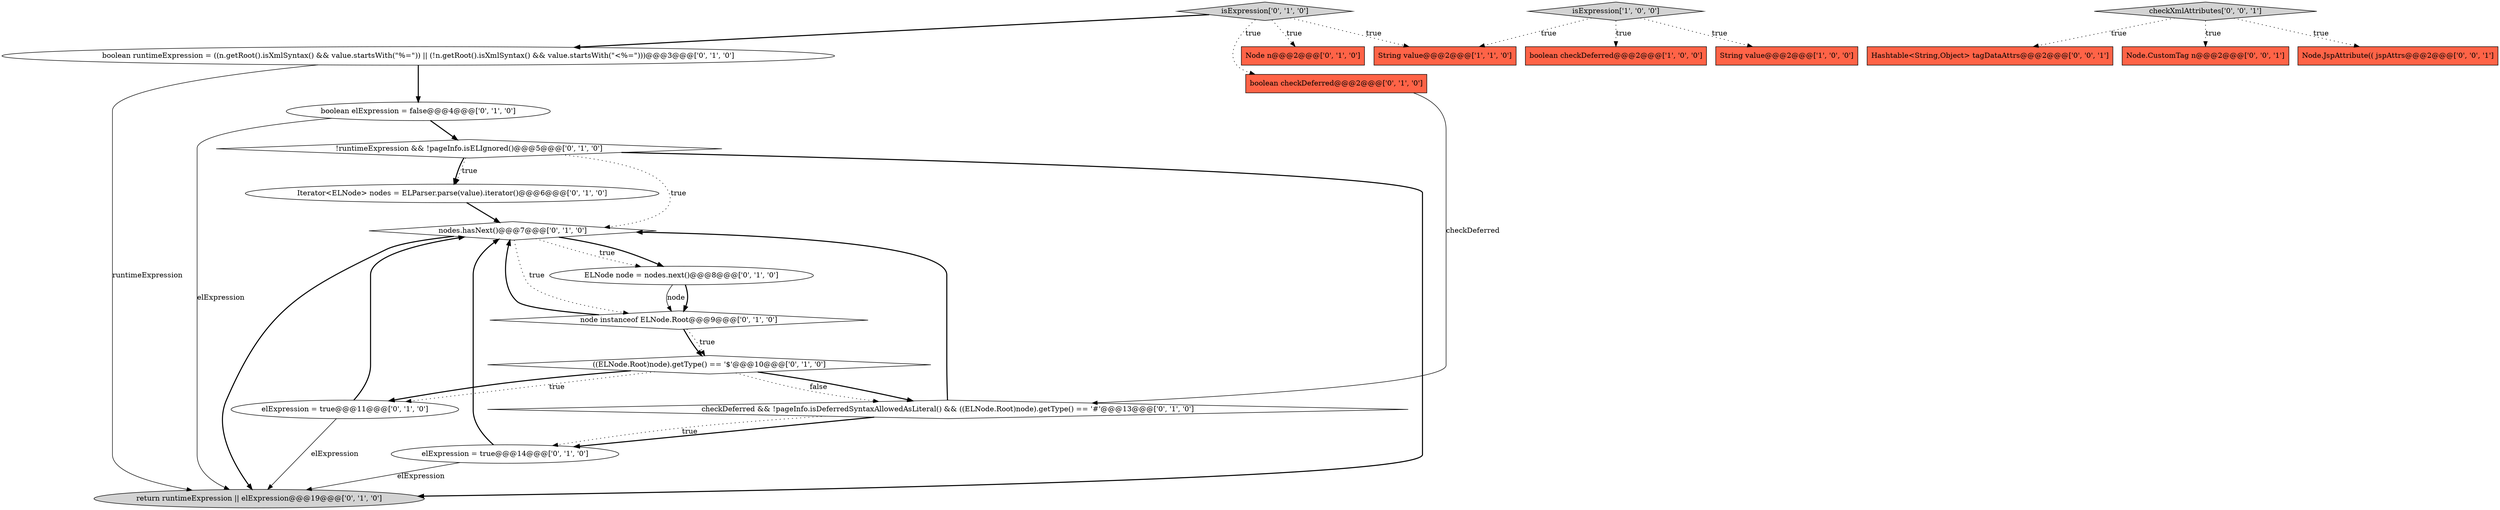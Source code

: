 digraph {
11 [style = filled, label = "nodes.hasNext()@@@7@@@['0', '1', '0']", fillcolor = white, shape = diamond image = "AAA1AAABBB2BBB"];
4 [style = filled, label = "ELNode node = nodes.next()@@@8@@@['0', '1', '0']", fillcolor = white, shape = ellipse image = "AAA1AAABBB2BBB"];
0 [style = filled, label = "boolean checkDeferred@@@2@@@['1', '0', '0']", fillcolor = tomato, shape = box image = "AAA0AAABBB1BBB"];
2 [style = filled, label = "isExpression['1', '0', '0']", fillcolor = lightgray, shape = diamond image = "AAA0AAABBB1BBB"];
13 [style = filled, label = "checkDeferred && !pageInfo.isDeferredSyntaxAllowedAsLiteral() && ((ELNode.Root)node).getType() == '#'@@@13@@@['0', '1', '0']", fillcolor = white, shape = diamond image = "AAA1AAABBB2BBB"];
1 [style = filled, label = "String value@@@2@@@['1', '0', '0']", fillcolor = tomato, shape = box image = "AAA0AAABBB1BBB"];
6 [style = filled, label = "boolean runtimeExpression = ((n.getRoot().isXmlSyntax() && value.startsWith(\"%=\")) || (!n.getRoot().isXmlSyntax() && value.startsWith(\"<%=\")))@@@3@@@['0', '1', '0']", fillcolor = white, shape = ellipse image = "AAA1AAABBB2BBB"];
10 [style = filled, label = "Node n@@@2@@@['0', '1', '0']", fillcolor = tomato, shape = box image = "AAA0AAABBB2BBB"];
9 [style = filled, label = "!runtimeExpression && !pageInfo.isELIgnored()@@@5@@@['0', '1', '0']", fillcolor = white, shape = diamond image = "AAA1AAABBB2BBB"];
8 [style = filled, label = "node instanceof ELNode.Root@@@9@@@['0', '1', '0']", fillcolor = white, shape = diamond image = "AAA1AAABBB2BBB"];
21 [style = filled, label = "Hashtable<String,Object> tagDataAttrs@@@2@@@['0', '0', '1']", fillcolor = tomato, shape = box image = "AAA0AAABBB3BBB"];
19 [style = filled, label = "checkXmlAttributes['0', '0', '1']", fillcolor = lightgray, shape = diamond image = "AAA0AAABBB3BBB"];
12 [style = filled, label = "((ELNode.Root)node).getType() == '$'@@@10@@@['0', '1', '0']", fillcolor = white, shape = diamond image = "AAA1AAABBB2BBB"];
22 [style = filled, label = "Node.CustomTag n@@@2@@@['0', '0', '1']", fillcolor = tomato, shape = box image = "AAA0AAABBB3BBB"];
15 [style = filled, label = "boolean checkDeferred@@@2@@@['0', '1', '0']", fillcolor = tomato, shape = box image = "AAA0AAABBB2BBB"];
14 [style = filled, label = "boolean elExpression = false@@@4@@@['0', '1', '0']", fillcolor = white, shape = ellipse image = "AAA0AAABBB2BBB"];
17 [style = filled, label = "elExpression = true@@@14@@@['0', '1', '0']", fillcolor = white, shape = ellipse image = "AAA1AAABBB2BBB"];
5 [style = filled, label = "elExpression = true@@@11@@@['0', '1', '0']", fillcolor = white, shape = ellipse image = "AAA1AAABBB2BBB"];
16 [style = filled, label = "return runtimeExpression || elExpression@@@19@@@['0', '1', '0']", fillcolor = lightgray, shape = ellipse image = "AAA1AAABBB2BBB"];
3 [style = filled, label = "String value@@@2@@@['1', '1', '0']", fillcolor = tomato, shape = box image = "AAA0AAABBB1BBB"];
18 [style = filled, label = "isExpression['0', '1', '0']", fillcolor = lightgray, shape = diamond image = "AAA0AAABBB2BBB"];
7 [style = filled, label = "Iterator<ELNode> nodes = ELParser.parse(value).iterator()@@@6@@@['0', '1', '0']", fillcolor = white, shape = ellipse image = "AAA0AAABBB2BBB"];
20 [style = filled, label = "Node.JspAttribute(( jspAttrs@@@2@@@['0', '0', '1']", fillcolor = tomato, shape = box image = "AAA0AAABBB3BBB"];
19->21 [style = dotted, label="true"];
18->15 [style = dotted, label="true"];
18->3 [style = dotted, label="true"];
2->3 [style = dotted, label="true"];
11->4 [style = bold, label=""];
8->12 [style = bold, label=""];
6->16 [style = solid, label="runtimeExpression"];
12->13 [style = dotted, label="false"];
13->17 [style = bold, label=""];
9->7 [style = dotted, label="true"];
5->16 [style = solid, label="elExpression"];
9->16 [style = bold, label=""];
9->11 [style = dotted, label="true"];
14->9 [style = bold, label=""];
4->8 [style = bold, label=""];
11->16 [style = bold, label=""];
17->16 [style = solid, label="elExpression"];
7->11 [style = bold, label=""];
13->17 [style = dotted, label="true"];
14->16 [style = solid, label="elExpression"];
19->20 [style = dotted, label="true"];
4->8 [style = solid, label="node"];
12->5 [style = dotted, label="true"];
12->13 [style = bold, label=""];
2->1 [style = dotted, label="true"];
8->11 [style = bold, label=""];
11->8 [style = dotted, label="true"];
12->5 [style = bold, label=""];
13->11 [style = bold, label=""];
6->14 [style = bold, label=""];
15->13 [style = solid, label="checkDeferred"];
5->11 [style = bold, label=""];
19->22 [style = dotted, label="true"];
17->11 [style = bold, label=""];
18->10 [style = dotted, label="true"];
11->4 [style = dotted, label="true"];
2->0 [style = dotted, label="true"];
18->6 [style = bold, label=""];
8->12 [style = dotted, label="true"];
9->7 [style = bold, label=""];
}
